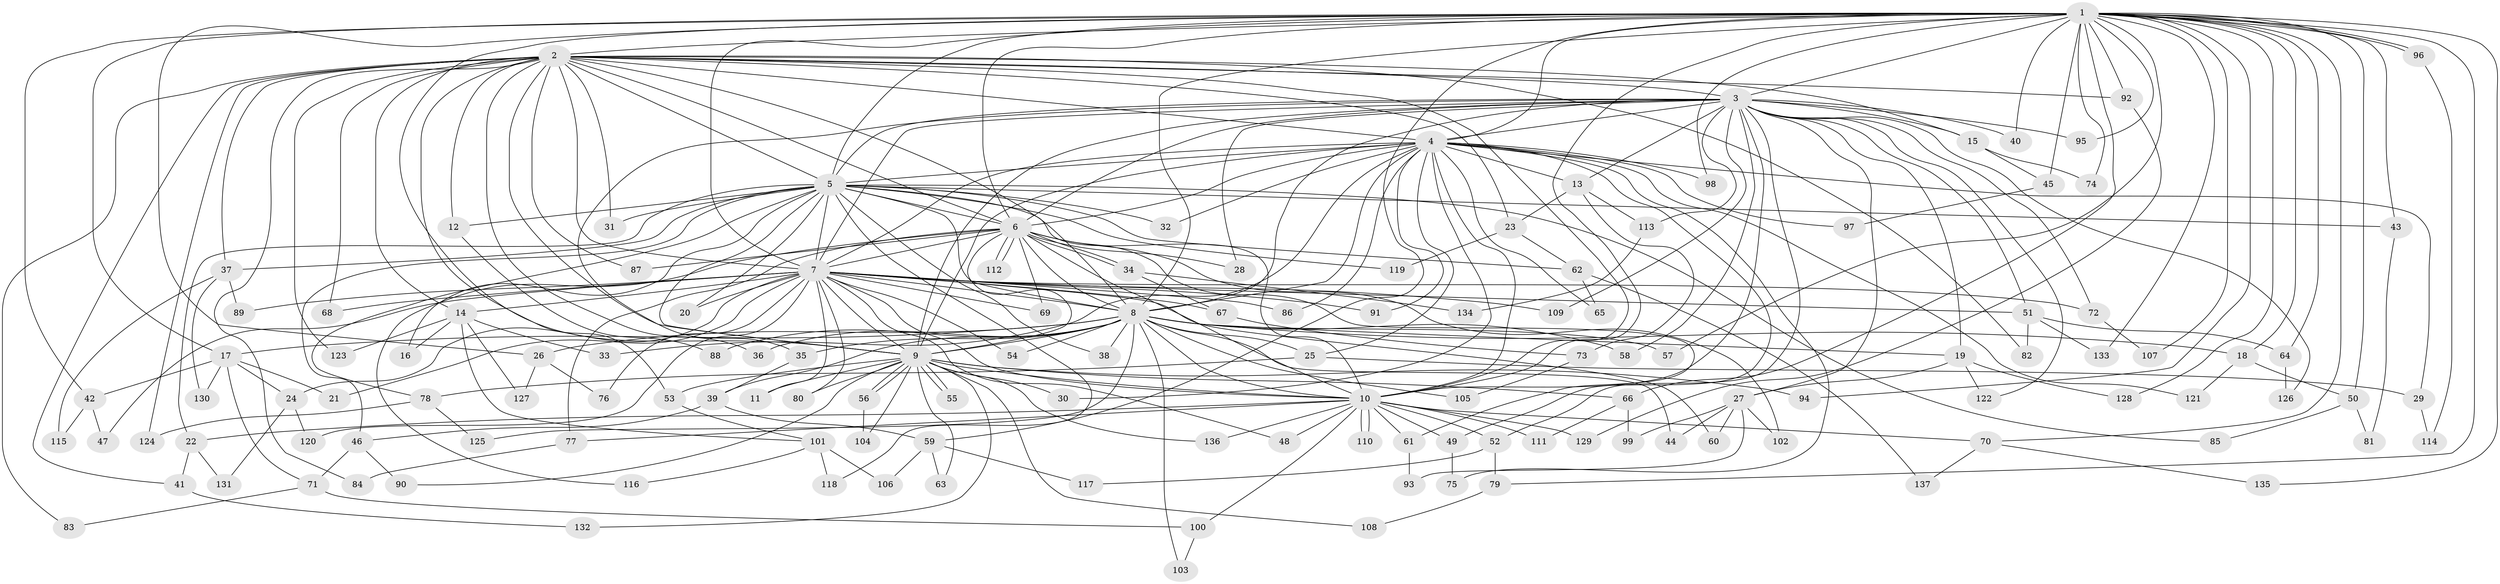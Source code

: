 // Generated by graph-tools (version 1.1) at 2025/11/02/27/25 16:11:03]
// undirected, 137 vertices, 299 edges
graph export_dot {
graph [start="1"]
  node [color=gray90,style=filled];
  1;
  2;
  3;
  4;
  5;
  6;
  7;
  8;
  9;
  10;
  11;
  12;
  13;
  14;
  15;
  16;
  17;
  18;
  19;
  20;
  21;
  22;
  23;
  24;
  25;
  26;
  27;
  28;
  29;
  30;
  31;
  32;
  33;
  34;
  35;
  36;
  37;
  38;
  39;
  40;
  41;
  42;
  43;
  44;
  45;
  46;
  47;
  48;
  49;
  50;
  51;
  52;
  53;
  54;
  55;
  56;
  57;
  58;
  59;
  60;
  61;
  62;
  63;
  64;
  65;
  66;
  67;
  68;
  69;
  70;
  71;
  72;
  73;
  74;
  75;
  76;
  77;
  78;
  79;
  80;
  81;
  82;
  83;
  84;
  85;
  86;
  87;
  88;
  89;
  90;
  91;
  92;
  93;
  94;
  95;
  96;
  97;
  98;
  99;
  100;
  101;
  102;
  103;
  104;
  105;
  106;
  107;
  108;
  109;
  110;
  111;
  112;
  113;
  114;
  115;
  116;
  117;
  118;
  119;
  120;
  121;
  122;
  123;
  124;
  125;
  126;
  127;
  128;
  129;
  130;
  131;
  132;
  133;
  134;
  135;
  136;
  137;
  1 -- 2;
  1 -- 3;
  1 -- 4;
  1 -- 5;
  1 -- 6;
  1 -- 7;
  1 -- 8;
  1 -- 9;
  1 -- 10;
  1 -- 17;
  1 -- 18;
  1 -- 26;
  1 -- 40;
  1 -- 42;
  1 -- 43;
  1 -- 45;
  1 -- 50;
  1 -- 57;
  1 -- 59;
  1 -- 64;
  1 -- 66;
  1 -- 70;
  1 -- 74;
  1 -- 79;
  1 -- 92;
  1 -- 94;
  1 -- 95;
  1 -- 96;
  1 -- 96;
  1 -- 98;
  1 -- 107;
  1 -- 128;
  1 -- 133;
  1 -- 135;
  2 -- 3;
  2 -- 4;
  2 -- 5;
  2 -- 6;
  2 -- 7;
  2 -- 8;
  2 -- 9;
  2 -- 10;
  2 -- 12;
  2 -- 14;
  2 -- 15;
  2 -- 23;
  2 -- 31;
  2 -- 36;
  2 -- 37;
  2 -- 41;
  2 -- 53;
  2 -- 68;
  2 -- 82;
  2 -- 83;
  2 -- 84;
  2 -- 87;
  2 -- 92;
  2 -- 123;
  2 -- 124;
  3 -- 4;
  3 -- 5;
  3 -- 6;
  3 -- 7;
  3 -- 8;
  3 -- 9;
  3 -- 10;
  3 -- 13;
  3 -- 15;
  3 -- 19;
  3 -- 27;
  3 -- 28;
  3 -- 35;
  3 -- 40;
  3 -- 51;
  3 -- 52;
  3 -- 58;
  3 -- 72;
  3 -- 95;
  3 -- 109;
  3 -- 113;
  3 -- 122;
  3 -- 126;
  4 -- 5;
  4 -- 6;
  4 -- 7;
  4 -- 8;
  4 -- 9;
  4 -- 10;
  4 -- 13;
  4 -- 25;
  4 -- 29;
  4 -- 30;
  4 -- 32;
  4 -- 33;
  4 -- 49;
  4 -- 65;
  4 -- 75;
  4 -- 86;
  4 -- 91;
  4 -- 97;
  4 -- 98;
  4 -- 121;
  5 -- 6;
  5 -- 7;
  5 -- 8;
  5 -- 9;
  5 -- 10;
  5 -- 12;
  5 -- 16;
  5 -- 20;
  5 -- 22;
  5 -- 31;
  5 -- 32;
  5 -- 37;
  5 -- 38;
  5 -- 43;
  5 -- 46;
  5 -- 62;
  5 -- 78;
  5 -- 85;
  5 -- 118;
  5 -- 119;
  6 -- 7;
  6 -- 8;
  6 -- 9;
  6 -- 10;
  6 -- 28;
  6 -- 34;
  6 -- 34;
  6 -- 61;
  6 -- 69;
  6 -- 77;
  6 -- 87;
  6 -- 102;
  6 -- 112;
  6 -- 112;
  6 -- 116;
  7 -- 8;
  7 -- 9;
  7 -- 10;
  7 -- 11;
  7 -- 14;
  7 -- 20;
  7 -- 21;
  7 -- 24;
  7 -- 47;
  7 -- 48;
  7 -- 51;
  7 -- 54;
  7 -- 60;
  7 -- 67;
  7 -- 68;
  7 -- 69;
  7 -- 72;
  7 -- 76;
  7 -- 80;
  7 -- 86;
  7 -- 89;
  7 -- 91;
  7 -- 109;
  7 -- 120;
  8 -- 9;
  8 -- 10;
  8 -- 17;
  8 -- 18;
  8 -- 19;
  8 -- 25;
  8 -- 26;
  8 -- 35;
  8 -- 36;
  8 -- 38;
  8 -- 39;
  8 -- 44;
  8 -- 54;
  8 -- 57;
  8 -- 58;
  8 -- 88;
  8 -- 103;
  8 -- 105;
  8 -- 125;
  9 -- 10;
  9 -- 11;
  9 -- 30;
  9 -- 53;
  9 -- 55;
  9 -- 55;
  9 -- 56;
  9 -- 56;
  9 -- 63;
  9 -- 66;
  9 -- 80;
  9 -- 90;
  9 -- 94;
  9 -- 104;
  9 -- 108;
  9 -- 132;
  9 -- 136;
  10 -- 22;
  10 -- 48;
  10 -- 49;
  10 -- 52;
  10 -- 61;
  10 -- 70;
  10 -- 77;
  10 -- 100;
  10 -- 110;
  10 -- 110;
  10 -- 111;
  10 -- 129;
  10 -- 136;
  12 -- 88;
  13 -- 23;
  13 -- 73;
  13 -- 113;
  14 -- 16;
  14 -- 33;
  14 -- 101;
  14 -- 123;
  14 -- 127;
  15 -- 45;
  15 -- 74;
  17 -- 21;
  17 -- 24;
  17 -- 42;
  17 -- 71;
  17 -- 130;
  18 -- 50;
  18 -- 121;
  19 -- 27;
  19 -- 122;
  19 -- 128;
  22 -- 41;
  22 -- 131;
  23 -- 62;
  23 -- 119;
  24 -- 120;
  24 -- 131;
  25 -- 29;
  25 -- 78;
  26 -- 76;
  26 -- 127;
  27 -- 44;
  27 -- 60;
  27 -- 93;
  27 -- 99;
  27 -- 102;
  29 -- 114;
  34 -- 67;
  34 -- 134;
  35 -- 39;
  37 -- 89;
  37 -- 115;
  37 -- 130;
  39 -- 46;
  39 -- 59;
  41 -- 132;
  42 -- 47;
  42 -- 115;
  43 -- 81;
  45 -- 97;
  46 -- 71;
  46 -- 90;
  49 -- 75;
  50 -- 81;
  50 -- 85;
  51 -- 64;
  51 -- 82;
  51 -- 133;
  52 -- 79;
  52 -- 117;
  53 -- 101;
  56 -- 104;
  59 -- 63;
  59 -- 106;
  59 -- 117;
  61 -- 93;
  62 -- 65;
  62 -- 137;
  64 -- 126;
  66 -- 99;
  66 -- 111;
  67 -- 73;
  70 -- 135;
  70 -- 137;
  71 -- 83;
  71 -- 100;
  72 -- 107;
  73 -- 105;
  77 -- 84;
  78 -- 124;
  78 -- 125;
  79 -- 108;
  92 -- 129;
  96 -- 114;
  100 -- 103;
  101 -- 106;
  101 -- 116;
  101 -- 118;
  113 -- 134;
}
